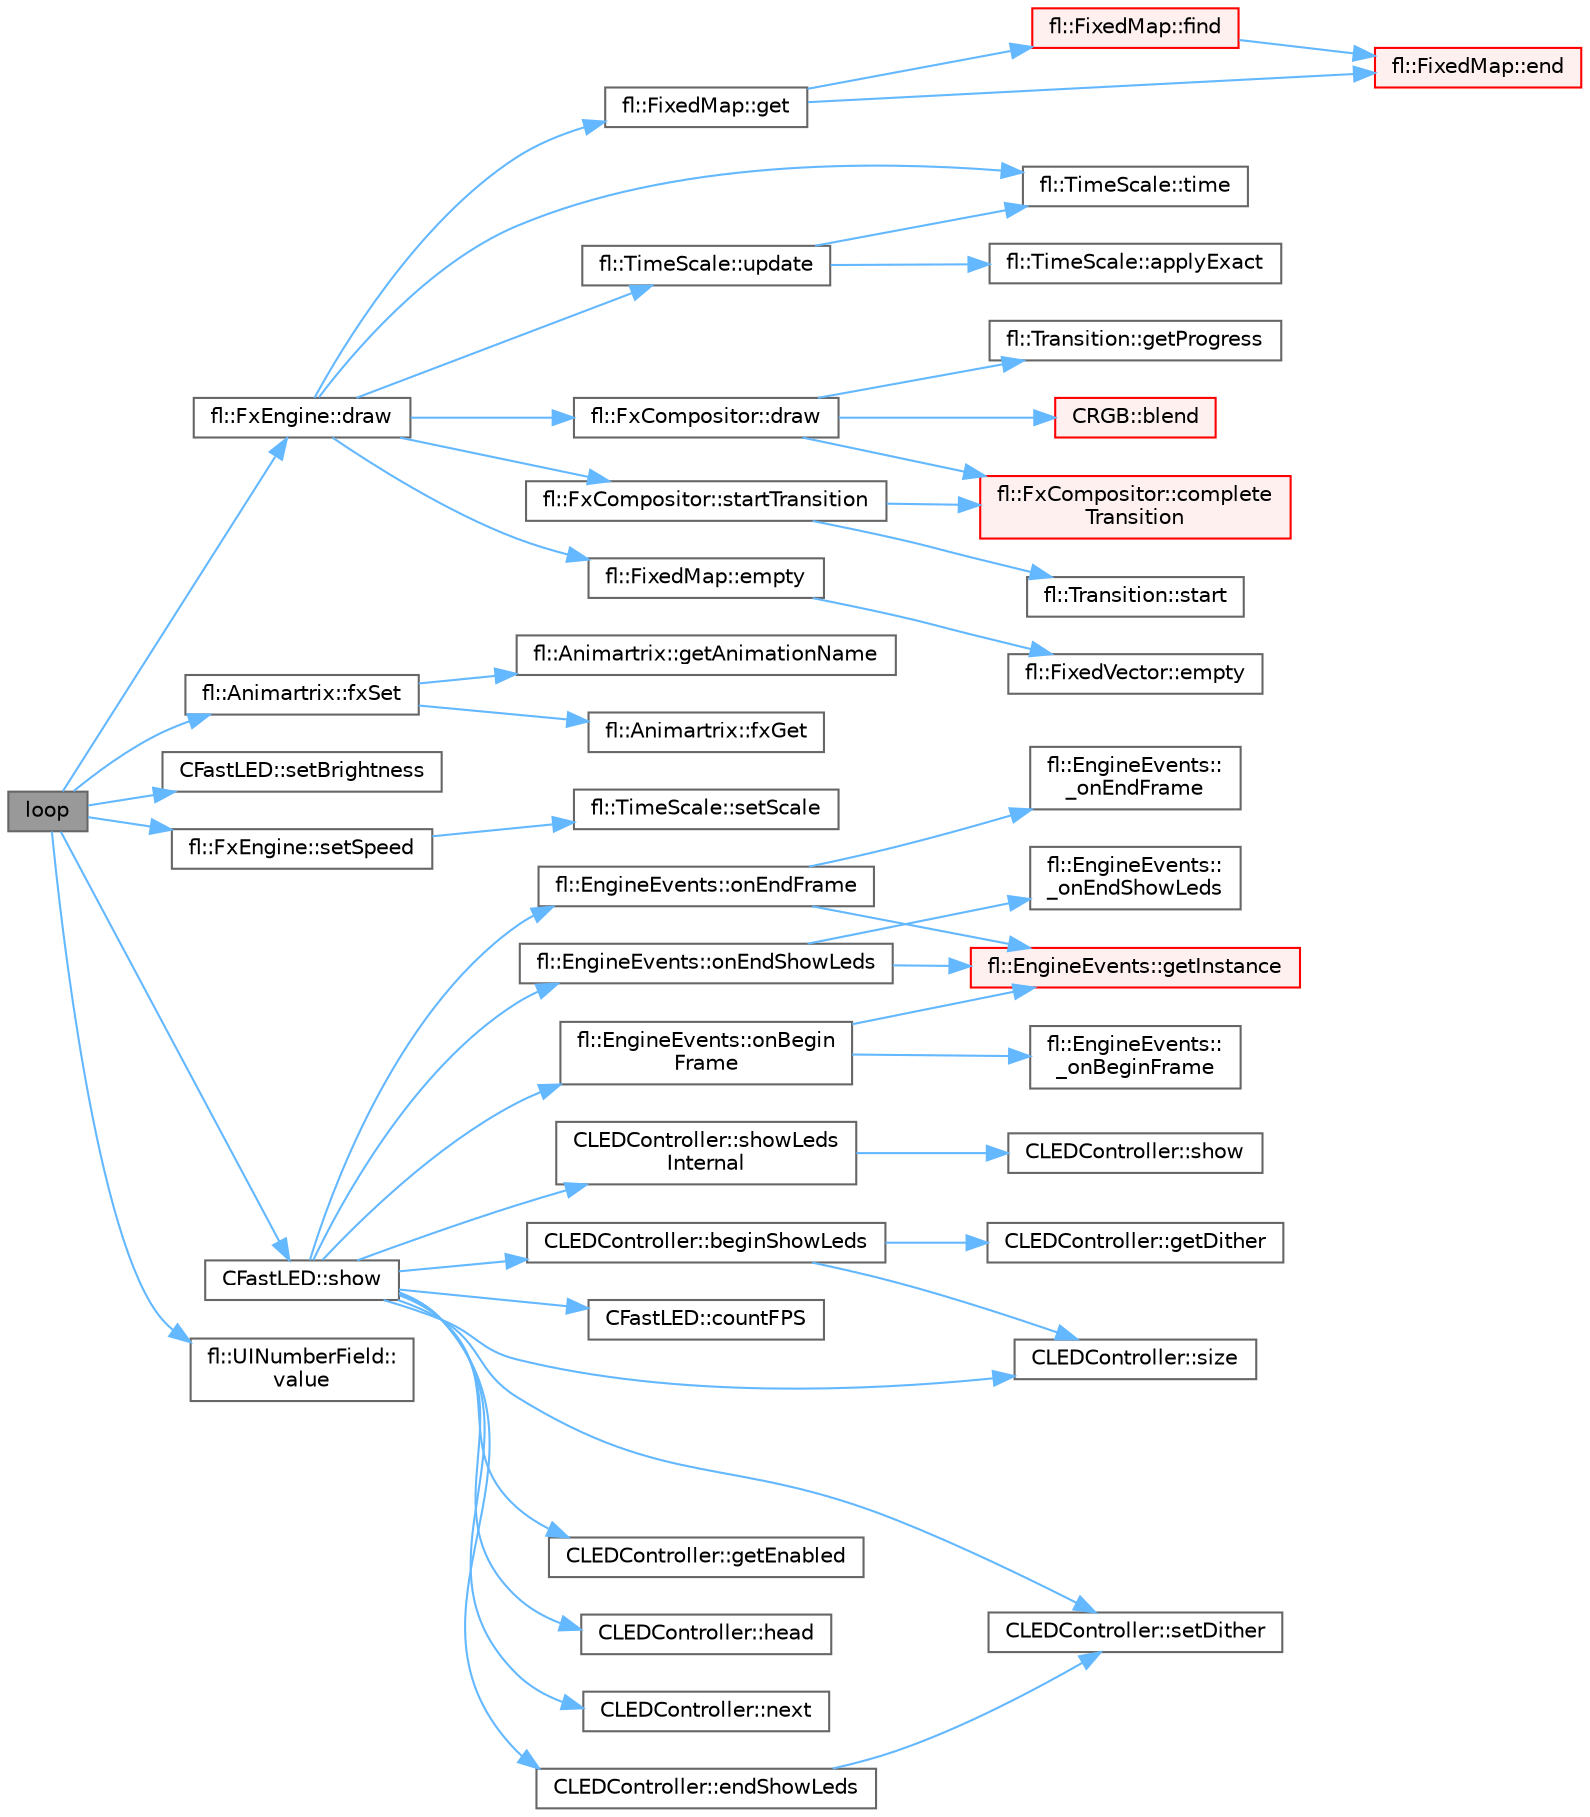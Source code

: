 digraph "loop"
{
 // LATEX_PDF_SIZE
  bgcolor="transparent";
  edge [fontname=Helvetica,fontsize=10,labelfontname=Helvetica,labelfontsize=10];
  node [fontname=Helvetica,fontsize=10,shape=box,height=0.2,width=0.4];
  rankdir="LR";
  Node1 [id="Node000001",label="loop",height=0.2,width=0.4,color="gray40", fillcolor="grey60", style="filled", fontcolor="black",tooltip=" "];
  Node1 -> Node2 [id="edge1_Node000001_Node000002",color="steelblue1",style="solid",tooltip=" "];
  Node2 [id="Node000002",label="fl::FxEngine::draw",height=0.2,width=0.4,color="grey40", fillcolor="white", style="filled",URL="$d4/d60/classfl_1_1_fx_engine.html#aa0b3b17d66712b3c2184d8c59c6b55f1",tooltip="Renders the current effect or transition to the output buffer."];
  Node2 -> Node3 [id="edge2_Node000002_Node000003",color="steelblue1",style="solid",tooltip=" "];
  Node3 [id="Node000003",label="fl::FxCompositor::draw",height=0.2,width=0.4,color="grey40", fillcolor="white", style="filled",URL="$d7/df1/classfl_1_1_fx_compositor.html#aade5cf1a5c03eb71c39f8ed58c981e96",tooltip=" "];
  Node3 -> Node4 [id="edge3_Node000003_Node000004",color="steelblue1",style="solid",tooltip=" "];
  Node4 [id="Node000004",label="CRGB::blend",height=0.2,width=0.4,color="red", fillcolor="#FFF0F0", style="filled",URL="$db/d87/group___pixel_types.html#a6348cb098a0b27f443bd1af290dafa94",tooltip=" "];
  Node3 -> Node9 [id="edge4_Node000003_Node000009",color="steelblue1",style="solid",tooltip=" "];
  Node9 [id="Node000009",label="fl::FxCompositor::complete\lTransition",height=0.2,width=0.4,color="red", fillcolor="#FFF0F0", style="filled",URL="$d7/df1/classfl_1_1_fx_compositor.html#a709e5926d9918a9dcdbebf79e3a12fc0",tooltip=" "];
  Node3 -> Node12 [id="edge5_Node000003_Node000012",color="steelblue1",style="solid",tooltip=" "];
  Node12 [id="Node000012",label="fl::Transition::getProgress",height=0.2,width=0.4,color="grey40", fillcolor="white", style="filled",URL="$d7/dde/classfl_1_1_transition.html#aa5fdddfa483b9cbe579972dc5bba9546",tooltip=" "];
  Node2 -> Node13 [id="edge6_Node000002_Node000013",color="steelblue1",style="solid",tooltip=" "];
  Node13 [id="Node000013",label="fl::FixedMap::empty",height=0.2,width=0.4,color="grey40", fillcolor="white", style="filled",URL="$d2/df3/classfl_1_1_fixed_map.html#aaa4e5e58299a89ab5a6784b011b2b2a7",tooltip=" "];
  Node13 -> Node14 [id="edge7_Node000013_Node000014",color="steelblue1",style="solid",tooltip=" "];
  Node14 [id="Node000014",label="fl::FixedVector::empty",height=0.2,width=0.4,color="grey40", fillcolor="white", style="filled",URL="$d3/d73/classfl_1_1_fixed_vector.html#aa9b4bb53ec2f9d7ed6c2d237b22489b5",tooltip=" "];
  Node2 -> Node15 [id="edge8_Node000002_Node000015",color="steelblue1",style="solid",tooltip=" "];
  Node15 [id="Node000015",label="fl::FixedMap::get",height=0.2,width=0.4,color="grey40", fillcolor="white", style="filled",URL="$d2/df3/classfl_1_1_fixed_map.html#ac2c703c3d250cdb2c30101766c1810d6",tooltip=" "];
  Node15 -> Node16 [id="edge9_Node000015_Node000016",color="steelblue1",style="solid",tooltip=" "];
  Node16 [id="Node000016",label="fl::FixedMap::end",height=0.2,width=0.4,color="red", fillcolor="#FFF0F0", style="filled",URL="$d2/df3/classfl_1_1_fixed_map.html#a25851b559aa5ae81d52c0c5792d10bf5",tooltip=" "];
  Node15 -> Node18 [id="edge10_Node000015_Node000018",color="steelblue1",style="solid",tooltip=" "];
  Node18 [id="Node000018",label="fl::FixedMap::find",height=0.2,width=0.4,color="red", fillcolor="#FFF0F0", style="filled",URL="$d2/df3/classfl_1_1_fixed_map.html#a85134d13ee9474e0ac60284e965ccbb3",tooltip=" "];
  Node18 -> Node16 [id="edge11_Node000018_Node000016",color="steelblue1",style="solid",tooltip=" "];
  Node2 -> Node21 [id="edge12_Node000002_Node000021",color="steelblue1",style="solid",tooltip=" "];
  Node21 [id="Node000021",label="fl::FxCompositor::startTransition",height=0.2,width=0.4,color="grey40", fillcolor="white", style="filled",URL="$d7/df1/classfl_1_1_fx_compositor.html#a623a0970c4c8b2cec73db92a8008c752",tooltip=" "];
  Node21 -> Node9 [id="edge13_Node000021_Node000009",color="steelblue1",style="solid",tooltip=" "];
  Node21 -> Node22 [id="edge14_Node000021_Node000022",color="steelblue1",style="solid",tooltip=" "];
  Node22 [id="Node000022",label="fl::Transition::start",height=0.2,width=0.4,color="grey40", fillcolor="white", style="filled",URL="$d7/dde/classfl_1_1_transition.html#ac43edc15263acfe1b5d1afc03d544b34",tooltip=" "];
  Node2 -> Node23 [id="edge15_Node000002_Node000023",color="steelblue1",style="solid",tooltip=" "];
  Node23 [id="Node000023",label="fl::TimeScale::time",height=0.2,width=0.4,color="grey40", fillcolor="white", style="filled",URL="$d4/d54/classfl_1_1_time_scale.html#a5cd0e2c2db8d7fc2d0e9b6fc055f6860",tooltip=" "];
  Node2 -> Node24 [id="edge16_Node000002_Node000024",color="steelblue1",style="solid",tooltip=" "];
  Node24 [id="Node000024",label="fl::TimeScale::update",height=0.2,width=0.4,color="grey40", fillcolor="white", style="filled",URL="$d4/d54/classfl_1_1_time_scale.html#aaf4402f6d611d4fc50bdf22eccc26556",tooltip=" "];
  Node24 -> Node25 [id="edge17_Node000024_Node000025",color="steelblue1",style="solid",tooltip=" "];
  Node25 [id="Node000025",label="fl::TimeScale::applyExact",height=0.2,width=0.4,color="grey40", fillcolor="white", style="filled",URL="$d4/d54/classfl_1_1_time_scale.html#ac47ed86f6de9028059f4abd091a3eaa6",tooltip=" "];
  Node24 -> Node23 [id="edge18_Node000024_Node000023",color="steelblue1",style="solid",tooltip=" "];
  Node1 -> Node26 [id="edge19_Node000001_Node000026",color="steelblue1",style="solid",tooltip=" "];
  Node26 [id="Node000026",label="fl::Animartrix::fxSet",height=0.2,width=0.4,color="grey40", fillcolor="white", style="filled",URL="$d8/df5/classfl_1_1_animartrix.html#ad444f074926b414d014fcd4eff21e1bc",tooltip=" "];
  Node26 -> Node27 [id="edge20_Node000026_Node000027",color="steelblue1",style="solid",tooltip=" "];
  Node27 [id="Node000027",label="fl::Animartrix::fxGet",height=0.2,width=0.4,color="grey40", fillcolor="white", style="filled",URL="$d8/df5/classfl_1_1_animartrix.html#abaf7df331465ceed41d6d2e39699d22e",tooltip=" "];
  Node26 -> Node28 [id="edge21_Node000026_Node000028",color="steelblue1",style="solid",tooltip=" "];
  Node28 [id="Node000028",label="fl::Animartrix::getAnimationName",height=0.2,width=0.4,color="grey40", fillcolor="white", style="filled",URL="$d8/df5/classfl_1_1_animartrix.html#af3a0f4b52a728fdebd782b1cfed25749",tooltip=" "];
  Node1 -> Node29 [id="edge22_Node000001_Node000029",color="steelblue1",style="solid",tooltip=" "];
  Node29 [id="Node000029",label="CFastLED::setBrightness",height=0.2,width=0.4,color="grey40", fillcolor="white", style="filled",URL="$dd/dbb/class_c_fast_l_e_d.html#a730ba7d967e882b4b893689cf333b2eb",tooltip="Set the global brightness scaling."];
  Node1 -> Node30 [id="edge23_Node000001_Node000030",color="steelblue1",style="solid",tooltip=" "];
  Node30 [id="Node000030",label="fl::FxEngine::setSpeed",height=0.2,width=0.4,color="grey40", fillcolor="white", style="filled",URL="$d4/d60/classfl_1_1_fx_engine.html#a2c54519d9eb20c6ecd3e1ce0fda02136",tooltip="Sets the speed of the fx engine, which will impact the speed of all effects."];
  Node30 -> Node31 [id="edge24_Node000030_Node000031",color="steelblue1",style="solid",tooltip=" "];
  Node31 [id="Node000031",label="fl::TimeScale::setScale",height=0.2,width=0.4,color="grey40", fillcolor="white", style="filled",URL="$d4/d54/classfl_1_1_time_scale.html#a34b11d909a8db5fdc5bd9285182cb8b0",tooltip=" "];
  Node1 -> Node32 [id="edge25_Node000001_Node000032",color="steelblue1",style="solid",tooltip=" "];
  Node32 [id="Node000032",label="CFastLED::show",height=0.2,width=0.4,color="grey40", fillcolor="white", style="filled",URL="$dd/dbb/class_c_fast_l_e_d.html#a83afdd1e2a21f33ac4f8d2610d6e331b",tooltip="Update all our controllers with the current led colors, using the passed in brightness."];
  Node32 -> Node33 [id="edge26_Node000032_Node000033",color="steelblue1",style="solid",tooltip=" "];
  Node33 [id="Node000033",label="CLEDController::beginShowLeds",height=0.2,width=0.4,color="grey40", fillcolor="white", style="filled",URL="$d6/d2c/class_c_l_e_d_controller.html#af9962ef739bdb3b590ee66f3780765d6",tooltip=" "];
  Node33 -> Node34 [id="edge27_Node000033_Node000034",color="steelblue1",style="solid",tooltip=" "];
  Node34 [id="Node000034",label="CLEDController::getDither",height=0.2,width=0.4,color="grey40", fillcolor="white", style="filled",URL="$d6/d2c/class_c_l_e_d_controller.html#a676f705adf93898739a405b85150a3e7",tooltip="Get the dithering option currently set for this controller."];
  Node33 -> Node35 [id="edge28_Node000033_Node000035",color="steelblue1",style="solid",tooltip=" "];
  Node35 [id="Node000035",label="CLEDController::size",height=0.2,width=0.4,color="grey40", fillcolor="white", style="filled",URL="$d6/d2c/class_c_l_e_d_controller.html#a63f75cf7e55cf8da46db5fd27110bb3e",tooltip="How many LEDs does this controller manage?"];
  Node32 -> Node36 [id="edge29_Node000032_Node000036",color="steelblue1",style="solid",tooltip=" "];
  Node36 [id="Node000036",label="CFastLED::countFPS",height=0.2,width=0.4,color="grey40", fillcolor="white", style="filled",URL="$dd/dbb/class_c_fast_l_e_d.html#a61d27e179c9b68bde89d220aebc0de32",tooltip="For debugging, this will keep track of time between calls to countFPS()."];
  Node32 -> Node37 [id="edge30_Node000032_Node000037",color="steelblue1",style="solid",tooltip=" "];
  Node37 [id="Node000037",label="CLEDController::endShowLeds",height=0.2,width=0.4,color="grey40", fillcolor="white", style="filled",URL="$d6/d2c/class_c_l_e_d_controller.html#a49b221af013bf196c2068e2cbd1c299d",tooltip=" "];
  Node37 -> Node38 [id="edge31_Node000037_Node000038",color="steelblue1",style="solid",tooltip=" "];
  Node38 [id="Node000038",label="CLEDController::setDither",height=0.2,width=0.4,color="grey40", fillcolor="white", style="filled",URL="$d6/d2c/class_c_l_e_d_controller.html#a2a231accbeb00e6a6080a7e55274a279",tooltip="Set the dithering mode for this controller to use."];
  Node32 -> Node39 [id="edge32_Node000032_Node000039",color="steelblue1",style="solid",tooltip=" "];
  Node39 [id="Node000039",label="CLEDController::getEnabled",height=0.2,width=0.4,color="grey40", fillcolor="white", style="filled",URL="$d6/d2c/class_c_l_e_d_controller.html#a6bd253f670640ea4d1bd0d71b8029f2a",tooltip=" "];
  Node32 -> Node40 [id="edge33_Node000032_Node000040",color="steelblue1",style="solid",tooltip=" "];
  Node40 [id="Node000040",label="CLEDController::head",height=0.2,width=0.4,color="grey40", fillcolor="white", style="filled",URL="$d6/d2c/class_c_l_e_d_controller.html#a8b412ff1fd4833d0db63a175d40a2ee0",tooltip="Get the first LED controller in the linked list of controllers."];
  Node32 -> Node41 [id="edge34_Node000032_Node000041",color="steelblue1",style="solid",tooltip=" "];
  Node41 [id="Node000041",label="CLEDController::next",height=0.2,width=0.4,color="grey40", fillcolor="white", style="filled",URL="$d6/d2c/class_c_l_e_d_controller.html#a21a4d2b3415dd7b24175ebdb51c9ced0",tooltip="Get the next controller in the linked list after this one."];
  Node32 -> Node42 [id="edge35_Node000032_Node000042",color="steelblue1",style="solid",tooltip=" "];
  Node42 [id="Node000042",label="fl::EngineEvents::onBegin\lFrame",height=0.2,width=0.4,color="grey40", fillcolor="white", style="filled",URL="$de/dca/classfl_1_1_engine_events.html#a7147debfba714b8ab0925af1a7c935c0",tooltip=" "];
  Node42 -> Node43 [id="edge36_Node000042_Node000043",color="steelblue1",style="solid",tooltip=" "];
  Node43 [id="Node000043",label="fl::EngineEvents::\l_onBeginFrame",height=0.2,width=0.4,color="grey40", fillcolor="white", style="filled",URL="$de/dca/classfl_1_1_engine_events.html#a9dfab83407c4cb0c15065e242d49de62",tooltip=" "];
  Node42 -> Node44 [id="edge37_Node000042_Node000044",color="steelblue1",style="solid",tooltip=" "];
  Node44 [id="Node000044",label="fl::EngineEvents::getInstance",height=0.2,width=0.4,color="red", fillcolor="#FFF0F0", style="filled",URL="$de/dca/classfl_1_1_engine_events.html#a34a4625c4fbcf754f70820bc4f0e418b",tooltip=" "];
  Node32 -> Node46 [id="edge38_Node000032_Node000046",color="steelblue1",style="solid",tooltip=" "];
  Node46 [id="Node000046",label="fl::EngineEvents::onEndFrame",height=0.2,width=0.4,color="grey40", fillcolor="white", style="filled",URL="$de/dca/classfl_1_1_engine_events.html#ab7d24c4783214392de84947cd7df5570",tooltip=" "];
  Node46 -> Node47 [id="edge39_Node000046_Node000047",color="steelblue1",style="solid",tooltip=" "];
  Node47 [id="Node000047",label="fl::EngineEvents::\l_onEndFrame",height=0.2,width=0.4,color="grey40", fillcolor="white", style="filled",URL="$de/dca/classfl_1_1_engine_events.html#a643d9a8597b79d76daed94c29845e886",tooltip=" "];
  Node46 -> Node44 [id="edge40_Node000046_Node000044",color="steelblue1",style="solid",tooltip=" "];
  Node32 -> Node48 [id="edge41_Node000032_Node000048",color="steelblue1",style="solid",tooltip=" "];
  Node48 [id="Node000048",label="fl::EngineEvents::onEndShowLeds",height=0.2,width=0.4,color="grey40", fillcolor="white", style="filled",URL="$de/dca/classfl_1_1_engine_events.html#af1bb9a46fdc6694a1b5c87a49c516ae8",tooltip=" "];
  Node48 -> Node49 [id="edge42_Node000048_Node000049",color="steelblue1",style="solid",tooltip=" "];
  Node49 [id="Node000049",label="fl::EngineEvents::\l_onEndShowLeds",height=0.2,width=0.4,color="grey40", fillcolor="white", style="filled",URL="$de/dca/classfl_1_1_engine_events.html#ae6b4037ab7b73bf0d69e07c4956f9450",tooltip=" "];
  Node48 -> Node44 [id="edge43_Node000048_Node000044",color="steelblue1",style="solid",tooltip=" "];
  Node32 -> Node38 [id="edge44_Node000032_Node000038",color="steelblue1",style="solid",tooltip=" "];
  Node32 -> Node50 [id="edge45_Node000032_Node000050",color="steelblue1",style="solid",tooltip=" "];
  Node50 [id="Node000050",label="CLEDController::showLeds\lInternal",height=0.2,width=0.4,color="grey40", fillcolor="white", style="filled",URL="$d6/d2c/class_c_l_e_d_controller.html#ac5355e980ac13d9ae97561f183f73990",tooltip="Write the data to the LEDs managed by this controller."];
  Node50 -> Node51 [id="edge46_Node000050_Node000051",color="steelblue1",style="solid",tooltip=" "];
  Node51 [id="Node000051",label="CLEDController::show",height=0.2,width=0.4,color="grey40", fillcolor="white", style="filled",URL="$d6/d2c/class_c_l_e_d_controller.html#afc8fb063666d03527aabc86d8531e007",tooltip="Write the passed in RGB data out to the LEDs managed by this controller."];
  Node32 -> Node35 [id="edge47_Node000032_Node000035",color="steelblue1",style="solid",tooltip=" "];
  Node1 -> Node52 [id="edge48_Node000001_Node000052",color="steelblue1",style="solid",tooltip=" "];
  Node52 [id="Node000052",label="fl::UINumberField::\lvalue",height=0.2,width=0.4,color="grey40", fillcolor="white", style="filled",URL="$d9/d5f/classfl_1_1_u_i_number_field.html#a12b085596ca5cb182bfe302597f32838",tooltip=" "];
}

